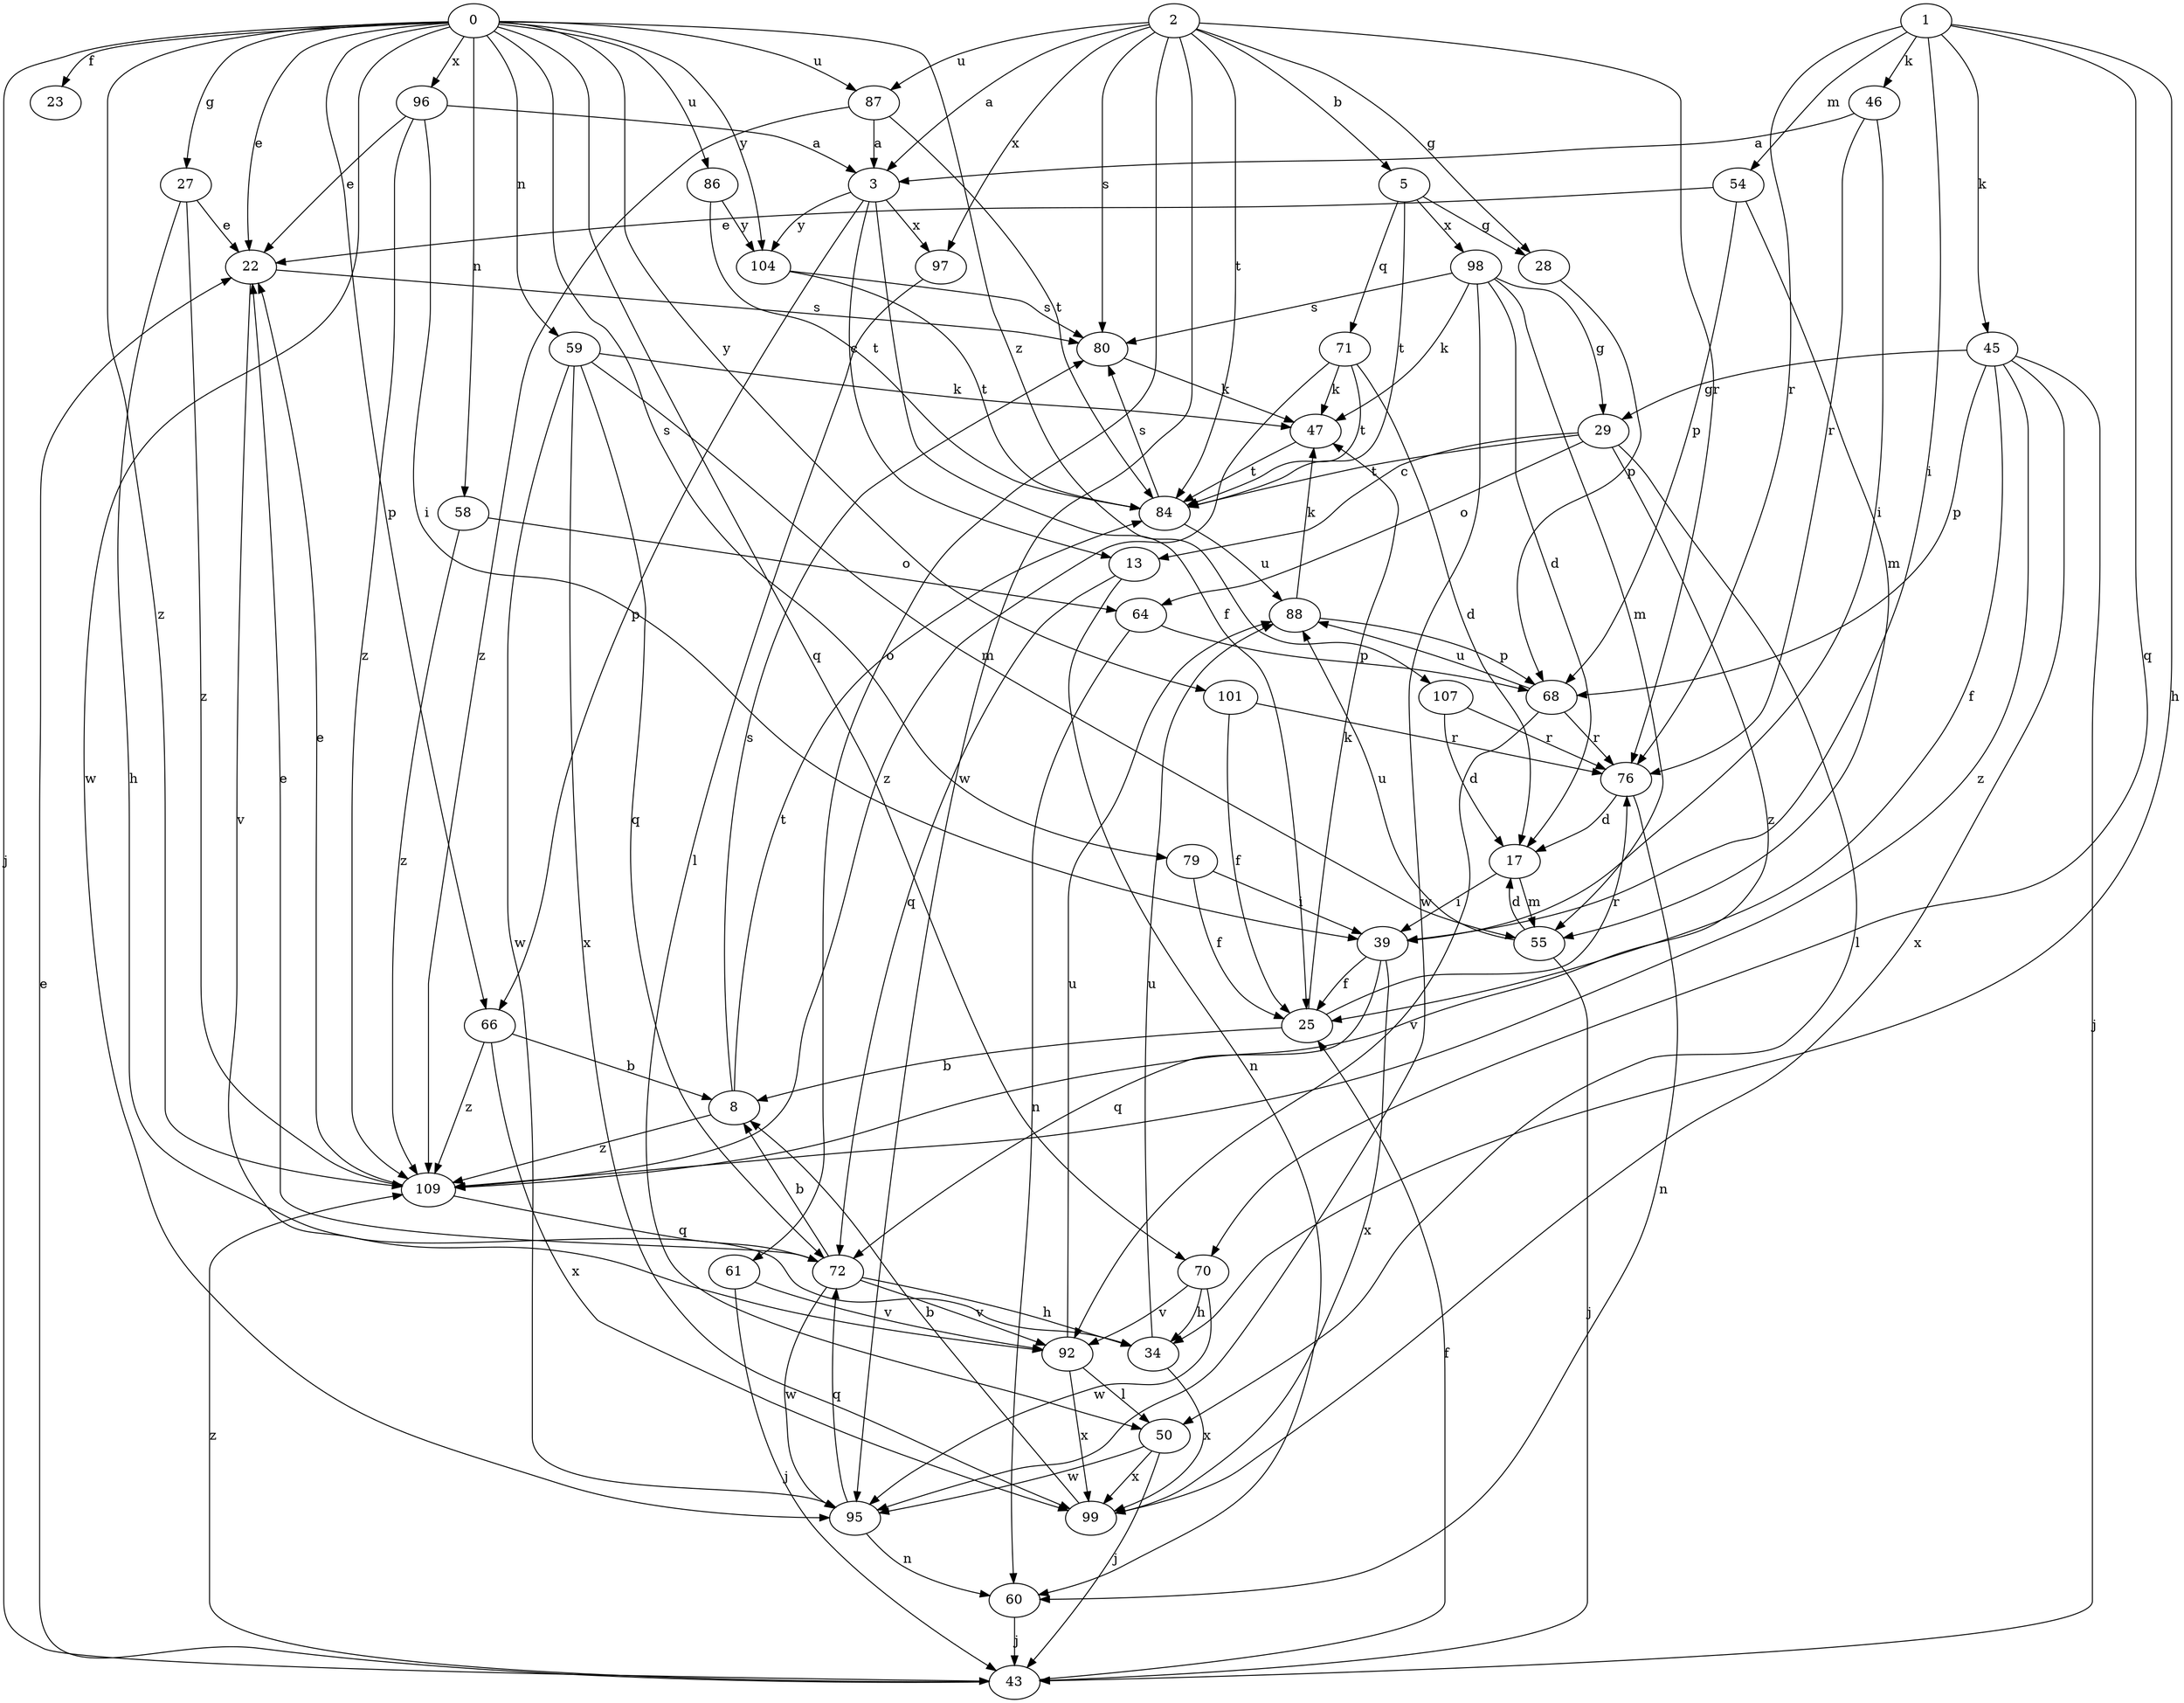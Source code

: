 strict digraph  {
0;
1;
2;
3;
5;
8;
13;
17;
22;
23;
25;
27;
28;
29;
34;
39;
43;
45;
46;
47;
50;
54;
55;
58;
59;
60;
61;
64;
66;
68;
70;
71;
72;
76;
79;
80;
84;
86;
87;
88;
92;
95;
96;
97;
98;
99;
101;
104;
107;
109;
0 -> 22  [label=e];
0 -> 23  [label=f];
0 -> 27  [label=g];
0 -> 43  [label=j];
0 -> 58  [label=n];
0 -> 59  [label=n];
0 -> 66  [label=p];
0 -> 70  [label=q];
0 -> 79  [label=s];
0 -> 86  [label=u];
0 -> 87  [label=u];
0 -> 95  [label=w];
0 -> 96  [label=x];
0 -> 101  [label=y];
0 -> 104  [label=y];
0 -> 107  [label=z];
0 -> 109  [label=z];
1 -> 34  [label=h];
1 -> 39  [label=i];
1 -> 45  [label=k];
1 -> 46  [label=k];
1 -> 54  [label=m];
1 -> 70  [label=q];
1 -> 76  [label=r];
2 -> 3  [label=a];
2 -> 5  [label=b];
2 -> 28  [label=g];
2 -> 61  [label=o];
2 -> 76  [label=r];
2 -> 80  [label=s];
2 -> 84  [label=t];
2 -> 87  [label=u];
2 -> 95  [label=w];
2 -> 97  [label=x];
3 -> 13  [label=c];
3 -> 25  [label=f];
3 -> 66  [label=p];
3 -> 97  [label=x];
3 -> 104  [label=y];
5 -> 28  [label=g];
5 -> 71  [label=q];
5 -> 84  [label=t];
5 -> 98  [label=x];
8 -> 80  [label=s];
8 -> 84  [label=t];
8 -> 109  [label=z];
13 -> 60  [label=n];
13 -> 72  [label=q];
17 -> 39  [label=i];
17 -> 55  [label=m];
22 -> 80  [label=s];
22 -> 92  [label=v];
25 -> 8  [label=b];
25 -> 47  [label=k];
25 -> 76  [label=r];
27 -> 22  [label=e];
27 -> 34  [label=h];
27 -> 109  [label=z];
28 -> 68  [label=p];
29 -> 13  [label=c];
29 -> 50  [label=l];
29 -> 64  [label=o];
29 -> 84  [label=t];
29 -> 109  [label=z];
34 -> 88  [label=u];
34 -> 99  [label=x];
39 -> 25  [label=f];
39 -> 72  [label=q];
39 -> 99  [label=x];
43 -> 22  [label=e];
43 -> 25  [label=f];
43 -> 109  [label=z];
45 -> 25  [label=f];
45 -> 29  [label=g];
45 -> 43  [label=j];
45 -> 68  [label=p];
45 -> 99  [label=x];
45 -> 109  [label=z];
46 -> 3  [label=a];
46 -> 39  [label=i];
46 -> 76  [label=r];
47 -> 84  [label=t];
50 -> 43  [label=j];
50 -> 95  [label=w];
50 -> 99  [label=x];
54 -> 22  [label=e];
54 -> 55  [label=m];
54 -> 68  [label=p];
55 -> 17  [label=d];
55 -> 43  [label=j];
55 -> 88  [label=u];
58 -> 64  [label=o];
58 -> 109  [label=z];
59 -> 47  [label=k];
59 -> 55  [label=m];
59 -> 72  [label=q];
59 -> 95  [label=w];
59 -> 99  [label=x];
60 -> 43  [label=j];
61 -> 43  [label=j];
61 -> 92  [label=v];
64 -> 60  [label=n];
64 -> 68  [label=p];
66 -> 8  [label=b];
66 -> 99  [label=x];
66 -> 109  [label=z];
68 -> 76  [label=r];
68 -> 88  [label=u];
68 -> 92  [label=v];
70 -> 34  [label=h];
70 -> 92  [label=v];
70 -> 95  [label=w];
71 -> 17  [label=d];
71 -> 47  [label=k];
71 -> 84  [label=t];
71 -> 109  [label=z];
72 -> 8  [label=b];
72 -> 22  [label=e];
72 -> 34  [label=h];
72 -> 92  [label=v];
72 -> 95  [label=w];
76 -> 17  [label=d];
76 -> 60  [label=n];
79 -> 25  [label=f];
79 -> 39  [label=i];
80 -> 47  [label=k];
84 -> 80  [label=s];
84 -> 88  [label=u];
86 -> 84  [label=t];
86 -> 104  [label=y];
87 -> 3  [label=a];
87 -> 84  [label=t];
87 -> 109  [label=z];
88 -> 47  [label=k];
88 -> 68  [label=p];
92 -> 50  [label=l];
92 -> 88  [label=u];
92 -> 99  [label=x];
95 -> 60  [label=n];
95 -> 72  [label=q];
96 -> 3  [label=a];
96 -> 22  [label=e];
96 -> 39  [label=i];
96 -> 109  [label=z];
97 -> 50  [label=l];
98 -> 17  [label=d];
98 -> 29  [label=g];
98 -> 47  [label=k];
98 -> 55  [label=m];
98 -> 80  [label=s];
98 -> 95  [label=w];
99 -> 8  [label=b];
101 -> 25  [label=f];
101 -> 76  [label=r];
104 -> 80  [label=s];
104 -> 84  [label=t];
107 -> 17  [label=d];
107 -> 76  [label=r];
109 -> 22  [label=e];
109 -> 72  [label=q];
}
